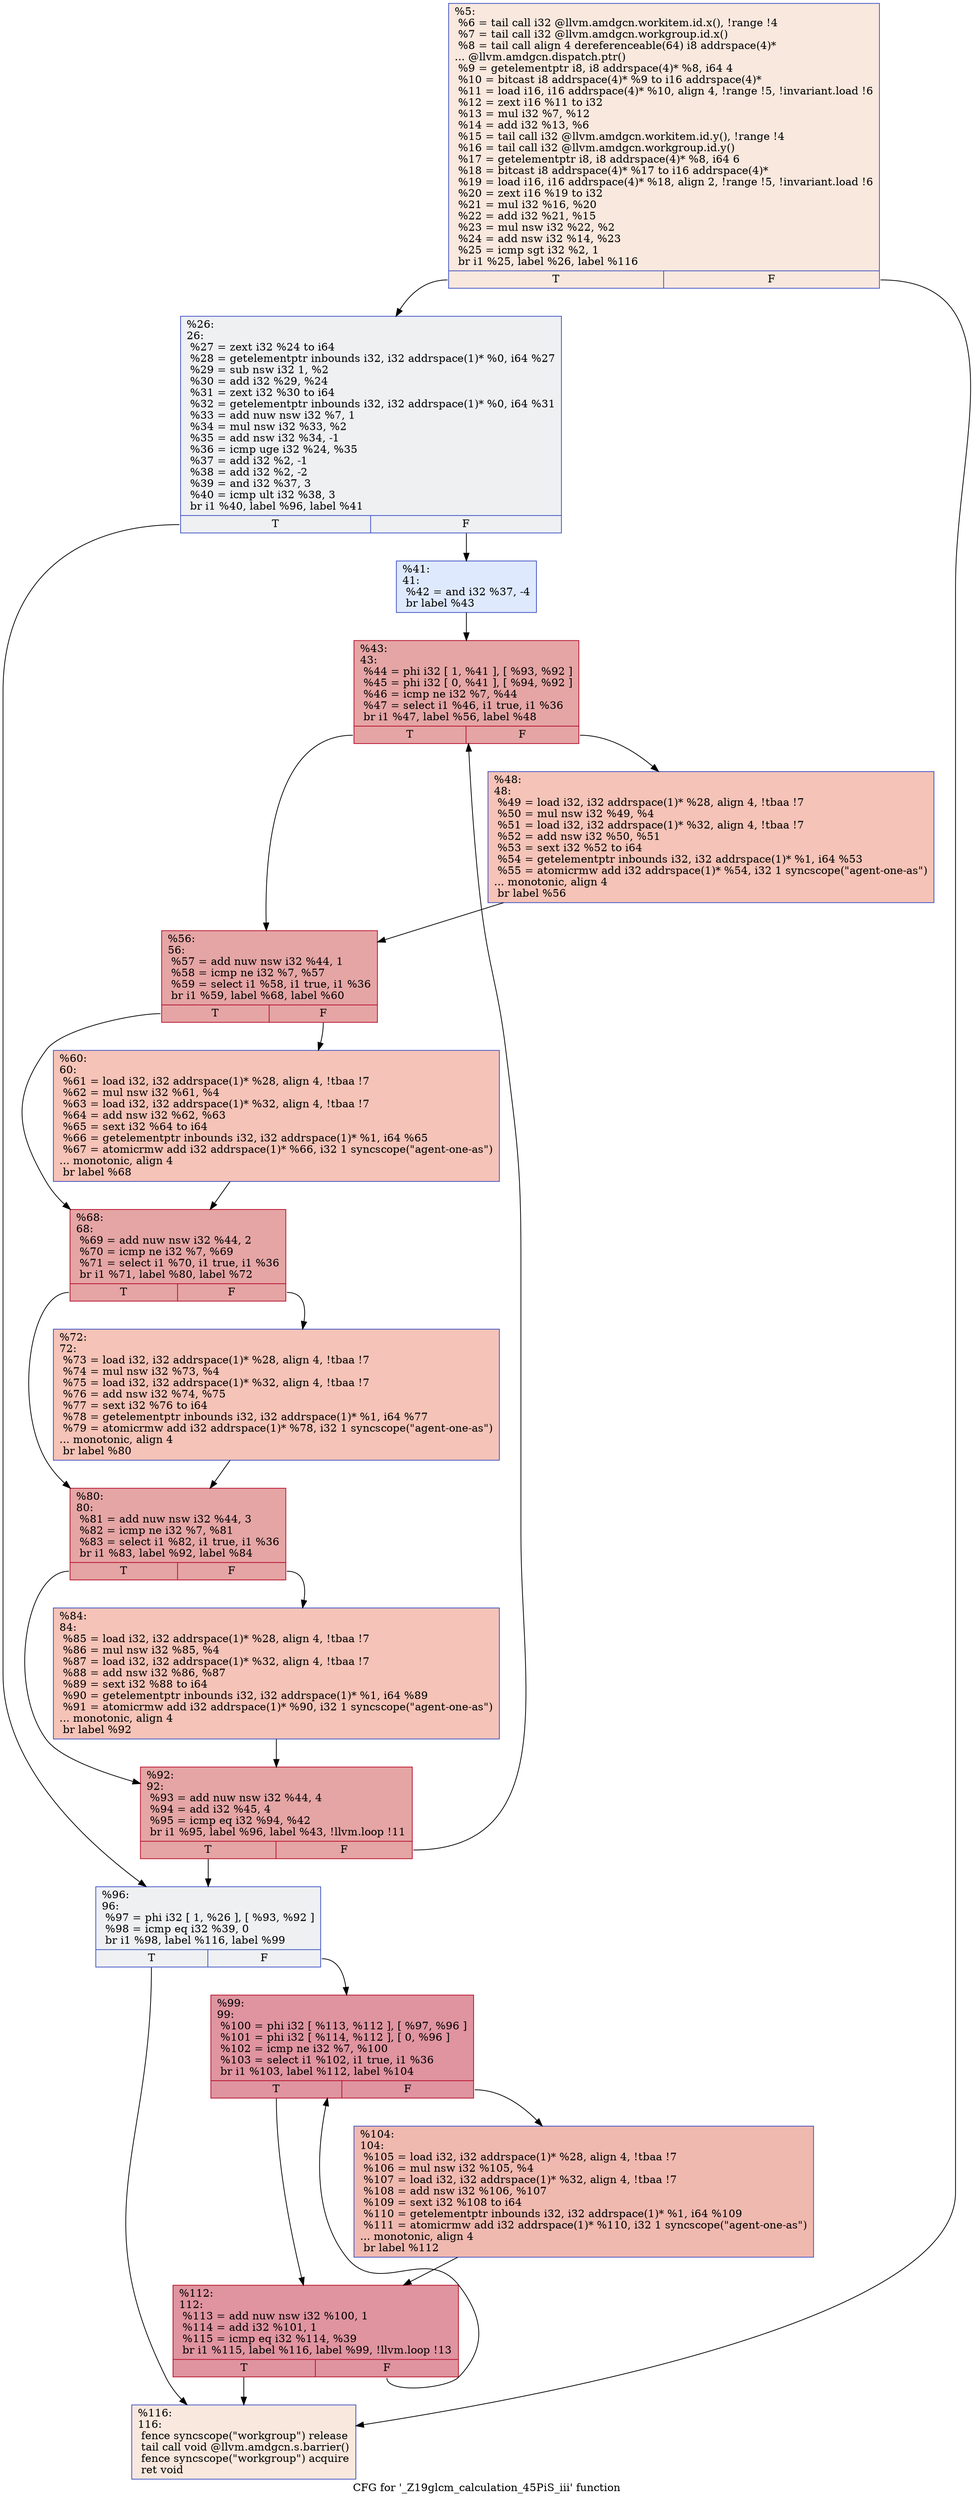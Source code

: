 digraph "CFG for '_Z19glcm_calculation_45PiS_iii' function" {
	label="CFG for '_Z19glcm_calculation_45PiS_iii' function";

	Node0x6358540 [shape=record,color="#3d50c3ff", style=filled, fillcolor="#f2cab570",label="{%5:\l  %6 = tail call i32 @llvm.amdgcn.workitem.id.x(), !range !4\l  %7 = tail call i32 @llvm.amdgcn.workgroup.id.x()\l  %8 = tail call align 4 dereferenceable(64) i8 addrspace(4)*\l... @llvm.amdgcn.dispatch.ptr()\l  %9 = getelementptr i8, i8 addrspace(4)* %8, i64 4\l  %10 = bitcast i8 addrspace(4)* %9 to i16 addrspace(4)*\l  %11 = load i16, i16 addrspace(4)* %10, align 4, !range !5, !invariant.load !6\l  %12 = zext i16 %11 to i32\l  %13 = mul i32 %7, %12\l  %14 = add i32 %13, %6\l  %15 = tail call i32 @llvm.amdgcn.workitem.id.y(), !range !4\l  %16 = tail call i32 @llvm.amdgcn.workgroup.id.y()\l  %17 = getelementptr i8, i8 addrspace(4)* %8, i64 6\l  %18 = bitcast i8 addrspace(4)* %17 to i16 addrspace(4)*\l  %19 = load i16, i16 addrspace(4)* %18, align 2, !range !5, !invariant.load !6\l  %20 = zext i16 %19 to i32\l  %21 = mul i32 %16, %20\l  %22 = add i32 %21, %15\l  %23 = mul nsw i32 %22, %2\l  %24 = add nsw i32 %14, %23\l  %25 = icmp sgt i32 %2, 1\l  br i1 %25, label %26, label %116\l|{<s0>T|<s1>F}}"];
	Node0x6358540:s0 -> Node0x635bf80;
	Node0x6358540:s1 -> Node0x635c010;
	Node0x635bf80 [shape=record,color="#3d50c3ff", style=filled, fillcolor="#d9dce170",label="{%26:\l26:                                               \l  %27 = zext i32 %24 to i64\l  %28 = getelementptr inbounds i32, i32 addrspace(1)* %0, i64 %27\l  %29 = sub nsw i32 1, %2\l  %30 = add i32 %29, %24\l  %31 = zext i32 %30 to i64\l  %32 = getelementptr inbounds i32, i32 addrspace(1)* %0, i64 %31\l  %33 = add nuw nsw i32 %7, 1\l  %34 = mul nsw i32 %33, %2\l  %35 = add nsw i32 %34, -1\l  %36 = icmp uge i32 %24, %35\l  %37 = add i32 %2, -1\l  %38 = add i32 %2, -2\l  %39 = and i32 %37, 3\l  %40 = icmp ult i32 %38, 3\l  br i1 %40, label %96, label %41\l|{<s0>T|<s1>F}}"];
	Node0x635bf80:s0 -> Node0x635cac0;
	Node0x635bf80:s1 -> Node0x635cb10;
	Node0x635cb10 [shape=record,color="#3d50c3ff", style=filled, fillcolor="#b5cdfa70",label="{%41:\l41:                                               \l  %42 = and i32 %37, -4\l  br label %43\l}"];
	Node0x635cb10 -> Node0x635cd10;
	Node0x635cd10 [shape=record,color="#b70d28ff", style=filled, fillcolor="#c5333470",label="{%43:\l43:                                               \l  %44 = phi i32 [ 1, %41 ], [ %93, %92 ]\l  %45 = phi i32 [ 0, %41 ], [ %94, %92 ]\l  %46 = icmp ne i32 %7, %44\l  %47 = select i1 %46, i1 true, i1 %36\l  br i1 %47, label %56, label %48\l|{<s0>T|<s1>F}}"];
	Node0x635cd10:s0 -> Node0x635d200;
	Node0x635cd10:s1 -> Node0x635d290;
	Node0x635d290 [shape=record,color="#3d50c3ff", style=filled, fillcolor="#e8765c70",label="{%48:\l48:                                               \l  %49 = load i32, i32 addrspace(1)* %28, align 4, !tbaa !7\l  %50 = mul nsw i32 %49, %4\l  %51 = load i32, i32 addrspace(1)* %32, align 4, !tbaa !7\l  %52 = add nsw i32 %50, %51\l  %53 = sext i32 %52 to i64\l  %54 = getelementptr inbounds i32, i32 addrspace(1)* %1, i64 %53\l  %55 = atomicrmw add i32 addrspace(1)* %54, i32 1 syncscope(\"agent-one-as\")\l... monotonic, align 4\l  br label %56\l}"];
	Node0x635d290 -> Node0x635d200;
	Node0x635d200 [shape=record,color="#b70d28ff", style=filled, fillcolor="#c5333470",label="{%56:\l56:                                               \l  %57 = add nuw nsw i32 %44, 1\l  %58 = icmp ne i32 %7, %57\l  %59 = select i1 %58, i1 true, i1 %36\l  br i1 %59, label %68, label %60\l|{<s0>T|<s1>F}}"];
	Node0x635d200:s0 -> Node0x635e120;
	Node0x635d200:s1 -> Node0x635e170;
	Node0x635e170 [shape=record,color="#3d50c3ff", style=filled, fillcolor="#e8765c70",label="{%60:\l60:                                               \l  %61 = load i32, i32 addrspace(1)* %28, align 4, !tbaa !7\l  %62 = mul nsw i32 %61, %4\l  %63 = load i32, i32 addrspace(1)* %32, align 4, !tbaa !7\l  %64 = add nsw i32 %62, %63\l  %65 = sext i32 %64 to i64\l  %66 = getelementptr inbounds i32, i32 addrspace(1)* %1, i64 %65\l  %67 = atomicrmw add i32 addrspace(1)* %66, i32 1 syncscope(\"agent-one-as\")\l... monotonic, align 4\l  br label %68\l}"];
	Node0x635e170 -> Node0x635e120;
	Node0x635e120 [shape=record,color="#b70d28ff", style=filled, fillcolor="#c5333470",label="{%68:\l68:                                               \l  %69 = add nuw nsw i32 %44, 2\l  %70 = icmp ne i32 %7, %69\l  %71 = select i1 %70, i1 true, i1 %36\l  br i1 %71, label %80, label %72\l|{<s0>T|<s1>F}}"];
	Node0x635e120:s0 -> Node0x635ea90;
	Node0x635e120:s1 -> Node0x635eae0;
	Node0x635eae0 [shape=record,color="#3d50c3ff", style=filled, fillcolor="#e8765c70",label="{%72:\l72:                                               \l  %73 = load i32, i32 addrspace(1)* %28, align 4, !tbaa !7\l  %74 = mul nsw i32 %73, %4\l  %75 = load i32, i32 addrspace(1)* %32, align 4, !tbaa !7\l  %76 = add nsw i32 %74, %75\l  %77 = sext i32 %76 to i64\l  %78 = getelementptr inbounds i32, i32 addrspace(1)* %1, i64 %77\l  %79 = atomicrmw add i32 addrspace(1)* %78, i32 1 syncscope(\"agent-one-as\")\l... monotonic, align 4\l  br label %80\l}"];
	Node0x635eae0 -> Node0x635ea90;
	Node0x635ea90 [shape=record,color="#b70d28ff", style=filled, fillcolor="#c5333470",label="{%80:\l80:                                               \l  %81 = add nuw nsw i32 %44, 3\l  %82 = icmp ne i32 %7, %81\l  %83 = select i1 %82, i1 true, i1 %36\l  br i1 %83, label %92, label %84\l|{<s0>T|<s1>F}}"];
	Node0x635ea90:s0 -> Node0x635ce00;
	Node0x635ea90:s1 -> Node0x635f1f0;
	Node0x635f1f0 [shape=record,color="#3d50c3ff", style=filled, fillcolor="#e8765c70",label="{%84:\l84:                                               \l  %85 = load i32, i32 addrspace(1)* %28, align 4, !tbaa !7\l  %86 = mul nsw i32 %85, %4\l  %87 = load i32, i32 addrspace(1)* %32, align 4, !tbaa !7\l  %88 = add nsw i32 %86, %87\l  %89 = sext i32 %88 to i64\l  %90 = getelementptr inbounds i32, i32 addrspace(1)* %1, i64 %89\l  %91 = atomicrmw add i32 addrspace(1)* %90, i32 1 syncscope(\"agent-one-as\")\l... monotonic, align 4\l  br label %92\l}"];
	Node0x635f1f0 -> Node0x635ce00;
	Node0x635ce00 [shape=record,color="#b70d28ff", style=filled, fillcolor="#c5333470",label="{%92:\l92:                                               \l  %93 = add nuw nsw i32 %44, 4\l  %94 = add i32 %45, 4\l  %95 = icmp eq i32 %94, %42\l  br i1 %95, label %96, label %43, !llvm.loop !11\l|{<s0>T|<s1>F}}"];
	Node0x635ce00:s0 -> Node0x635cac0;
	Node0x635ce00:s1 -> Node0x635cd10;
	Node0x635cac0 [shape=record,color="#3d50c3ff", style=filled, fillcolor="#d9dce170",label="{%96:\l96:                                               \l  %97 = phi i32 [ 1, %26 ], [ %93, %92 ]\l  %98 = icmp eq i32 %39, 0\l  br i1 %98, label %116, label %99\l|{<s0>T|<s1>F}}"];
	Node0x635cac0:s0 -> Node0x635c010;
	Node0x635cac0:s1 -> Node0x635fb20;
	Node0x635fb20 [shape=record,color="#b70d28ff", style=filled, fillcolor="#b70d2870",label="{%99:\l99:                                               \l  %100 = phi i32 [ %113, %112 ], [ %97, %96 ]\l  %101 = phi i32 [ %114, %112 ], [ 0, %96 ]\l  %102 = icmp ne i32 %7, %100\l  %103 = select i1 %102, i1 true, i1 %36\l  br i1 %103, label %112, label %104\l|{<s0>T|<s1>F}}"];
	Node0x635fb20:s0 -> Node0x635fc20;
	Node0x635fb20:s1 -> Node0x635ff10;
	Node0x635ff10 [shape=record,color="#3d50c3ff", style=filled, fillcolor="#de614d70",label="{%104:\l104:                                              \l  %105 = load i32, i32 addrspace(1)* %28, align 4, !tbaa !7\l  %106 = mul nsw i32 %105, %4\l  %107 = load i32, i32 addrspace(1)* %32, align 4, !tbaa !7\l  %108 = add nsw i32 %106, %107\l  %109 = sext i32 %108 to i64\l  %110 = getelementptr inbounds i32, i32 addrspace(1)* %1, i64 %109\l  %111 = atomicrmw add i32 addrspace(1)* %110, i32 1 syncscope(\"agent-one-as\")\l... monotonic, align 4\l  br label %112\l}"];
	Node0x635ff10 -> Node0x635fc20;
	Node0x635fc20 [shape=record,color="#b70d28ff", style=filled, fillcolor="#b70d2870",label="{%112:\l112:                                              \l  %113 = add nuw nsw i32 %100, 1\l  %114 = add i32 %101, 1\l  %115 = icmp eq i32 %114, %39\l  br i1 %115, label %116, label %99, !llvm.loop !13\l|{<s0>T|<s1>F}}"];
	Node0x635fc20:s0 -> Node0x635c010;
	Node0x635fc20:s1 -> Node0x635fb20;
	Node0x635c010 [shape=record,color="#3d50c3ff", style=filled, fillcolor="#f2cab570",label="{%116:\l116:                                              \l  fence syncscope(\"workgroup\") release\l  tail call void @llvm.amdgcn.s.barrier()\l  fence syncscope(\"workgroup\") acquire\l  ret void\l}"];
}
